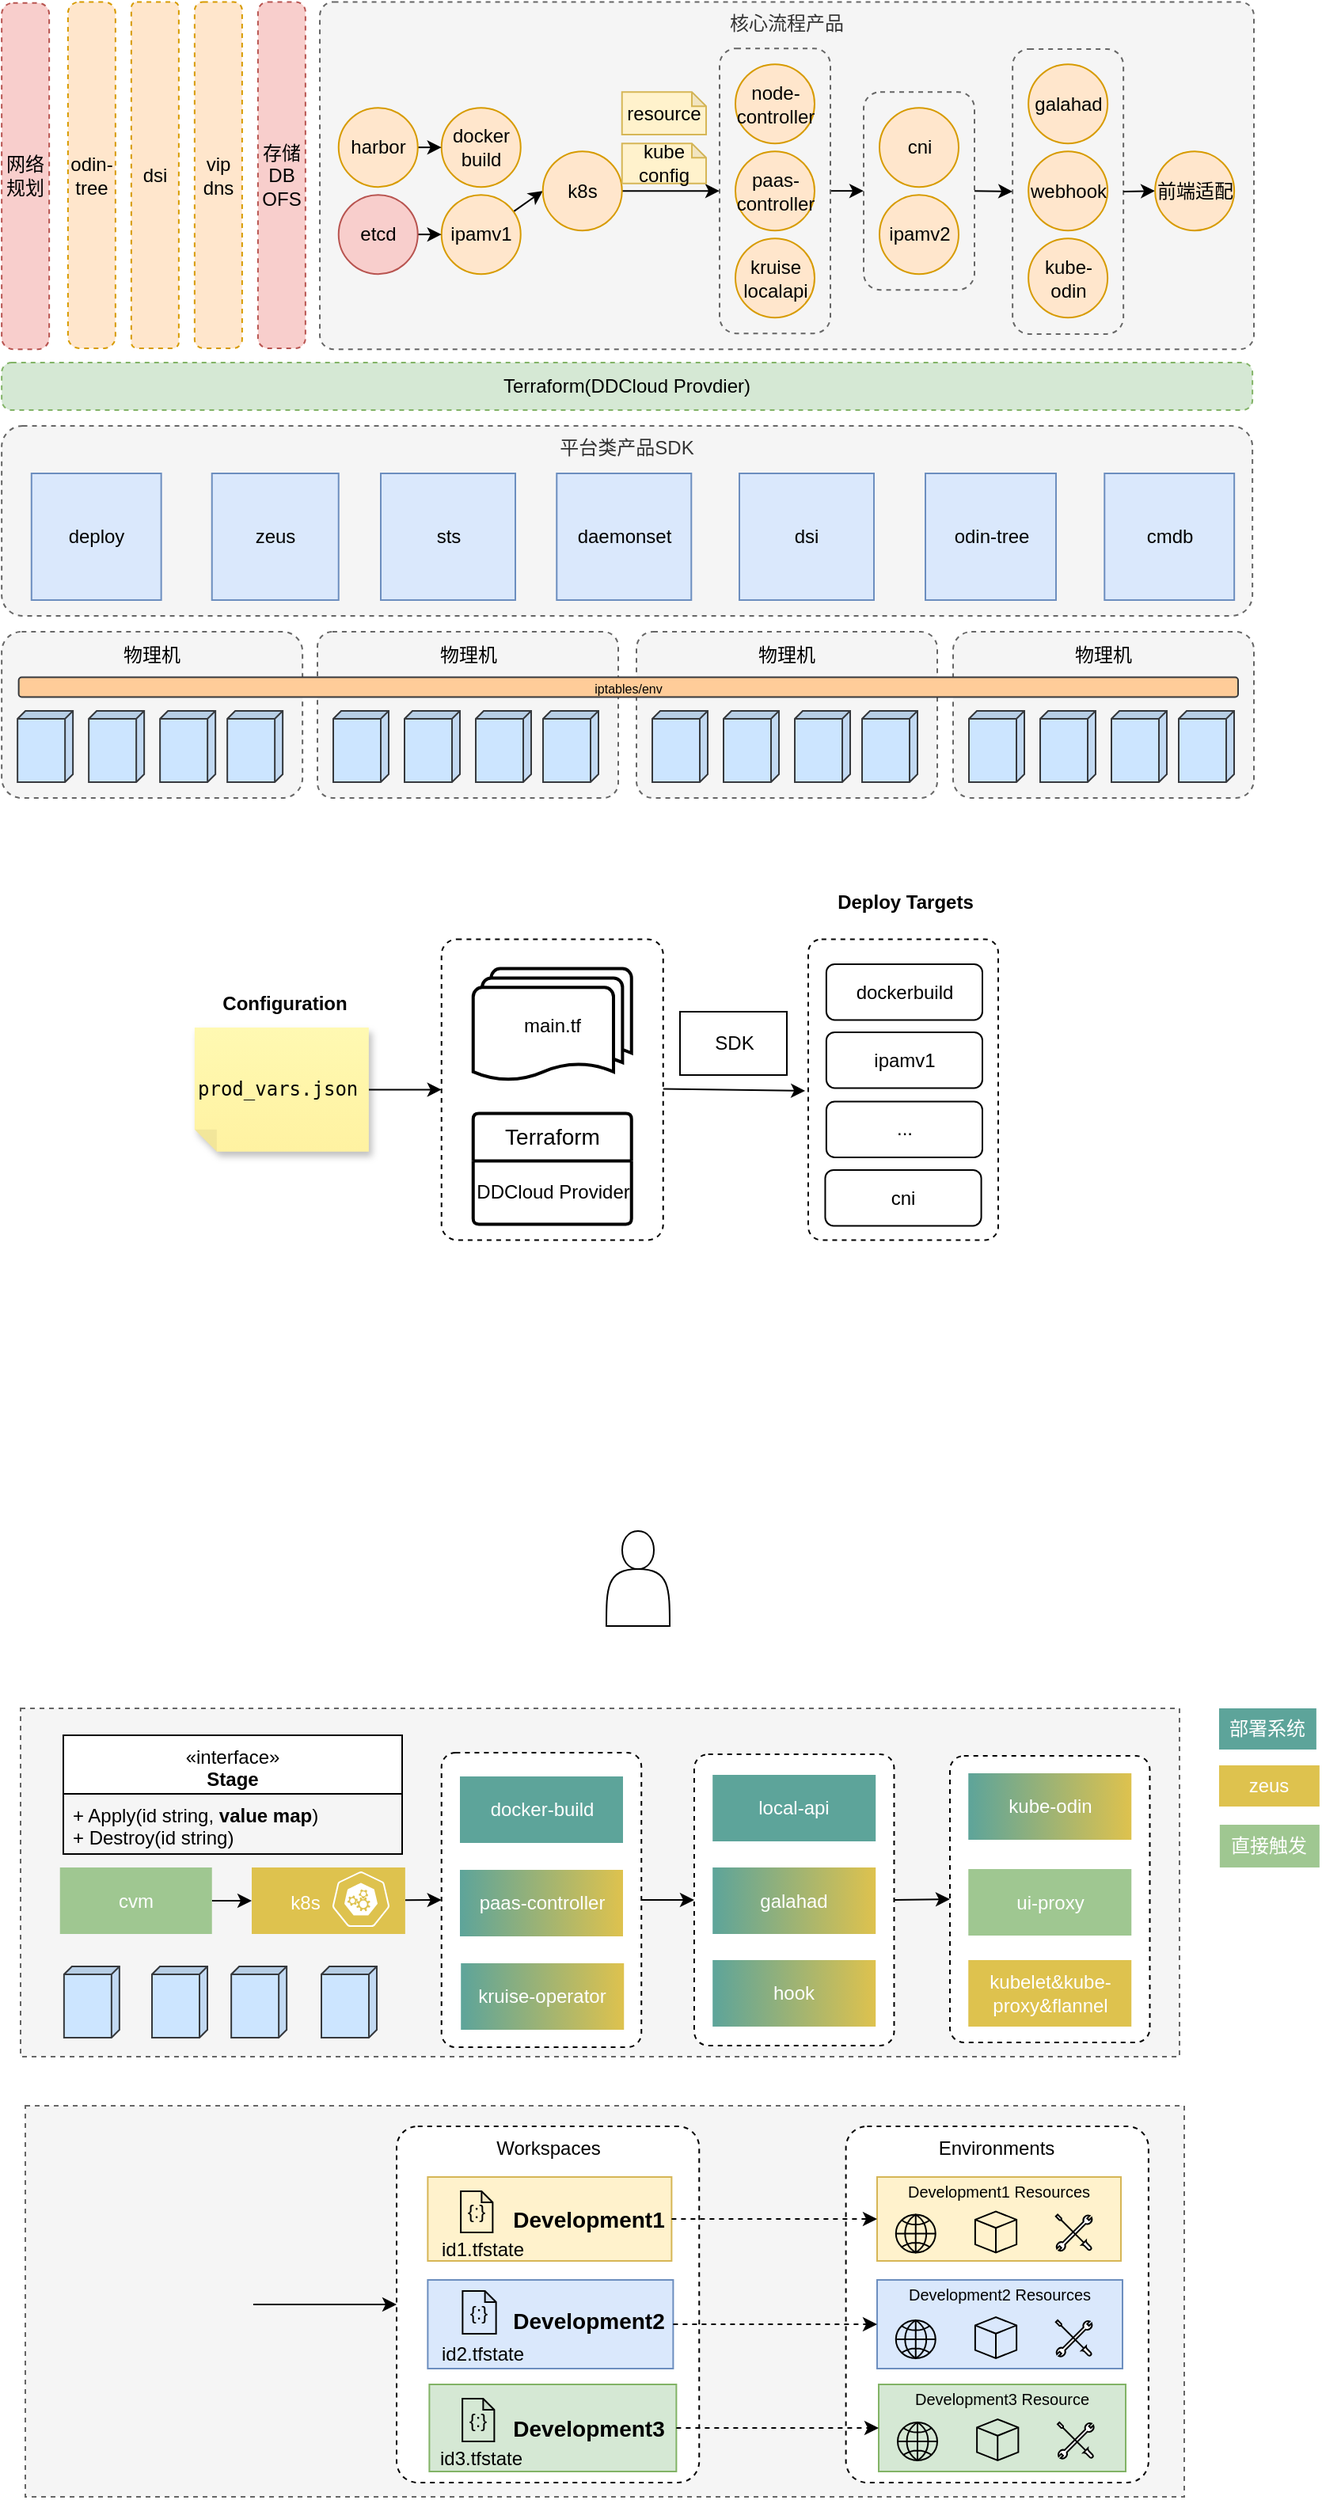 <mxfile version="24.7.10">
  <diagram name="第 1 页" id="ZuhVlxFlhkBg7zVoVy1D">
    <mxGraphModel dx="1434" dy="675" grid="0" gridSize="10" guides="1" tooltips="1" connect="1" arrows="1" fold="1" page="0" pageScale="1" pageWidth="827" pageHeight="1169" background="none" math="0" shadow="0">
      <root>
        <mxCell id="0" />
        <mxCell id="1" parent="0" />
        <mxCell id="pspTebWxk9koUcWxZ6gJ-8" value="" style="rounded=1;html=1;dashed=1;arcSize=0;horizontal=1;labelPosition=center;verticalLabelPosition=middle;align=center;verticalAlign=top;labelBorderColor=none;fontSize=12;whiteSpace=wrap;fillColor=#f5f5f5;fontColor=#333333;strokeColor=#666666;" vertex="1" parent="1">
          <mxGeometry x="104" y="1351" width="732" height="247" as="geometry" />
        </mxCell>
        <mxCell id="wlwrEhy4mnkCsIl2O21r-57" value="" style="rounded=1;html=1;dashed=1;arcSize=0;horizontal=1;labelPosition=center;verticalLabelPosition=middle;align=center;verticalAlign=top;labelBorderColor=none;fontSize=12;whiteSpace=wrap;fillColor=#f5f5f5;fontColor=#333333;strokeColor=#666666;" parent="1" vertex="1">
          <mxGeometry x="101" y="1100" width="732" height="220" as="geometry" />
        </mxCell>
        <mxCell id="wlwrEhy4mnkCsIl2O21r-49" value="" style="rounded=1;whiteSpace=wrap;html=1;arcSize=7;dashed=1;" parent="1" vertex="1">
          <mxGeometry x="688" y="1130" width="126.25" height="181" as="geometry" />
        </mxCell>
        <mxCell id="GPAt1WRh6mztTl92b3K6-4" value="核心流程产品" style="rounded=1;whiteSpace=wrap;html=1;dashed=1;arcSize=4;fillColor=#f5f5f5;strokeColor=#666666;verticalAlign=top;fontColor=#333333;" parent="1" vertex="1">
          <mxGeometry x="290" y="22.2" width="590" height="219.37" as="geometry" />
        </mxCell>
        <mxCell id="eo2u99sirjMwnlyiHI97-110" value="" style="rounded=1;whiteSpace=wrap;html=1;fillColor=#f5f5f5;fontColor=#333333;strokeColor=#666666;dashed=1;" parent="1" vertex="1">
          <mxGeometry x="727.57" y="51.95" width="70" height="180" as="geometry" />
        </mxCell>
        <mxCell id="eo2u99sirjMwnlyiHI97-96" value="平台类产品SDK" style="rounded=1;html=1;dashed=1;arcSize=11;horizontal=1;labelPosition=center;verticalLabelPosition=middle;align=center;verticalAlign=top;labelBorderColor=none;fontSize=12;whiteSpace=wrap;fillColor=#f5f5f5;fontColor=#333333;strokeColor=#666666;" parent="1" vertex="1">
          <mxGeometry x="89.07" y="290" width="790" height="120" as="geometry" />
        </mxCell>
        <mxCell id="eo2u99sirjMwnlyiHI97-72" value="" style="rounded=1;whiteSpace=wrap;html=1;fillColor=#f5f5f5;fontColor=#333333;strokeColor=#666666;dashed=1;" parent="1" vertex="1">
          <mxGeometry x="633.5" y="79.07" width="70" height="125" as="geometry" />
        </mxCell>
        <mxCell id="eo2u99sirjMwnlyiHI97-73" value="" style="rounded=0;orthogonalLoop=1;jettySize=auto;html=1;entryX=0;entryY=0.5;entryDx=0;entryDy=0;" parent="1" source="eo2u99sirjMwnlyiHI97-70" target="eo2u99sirjMwnlyiHI97-72" edge="1">
          <mxGeometry relative="1" as="geometry">
            <mxPoint x="648.5" y="141.57" as="targetPoint" />
          </mxGeometry>
        </mxCell>
        <mxCell id="eo2u99sirjMwnlyiHI97-70" value="" style="rounded=1;whiteSpace=wrap;html=1;fillColor=#f5f5f5;fontColor=#333333;strokeColor=#666666;dashed=1;" parent="1" vertex="1">
          <mxGeometry x="542.5" y="51.57" width="70" height="180" as="geometry" />
        </mxCell>
        <mxCell id="eo2u99sirjMwnlyiHI97-33" value="" style="rounded=1;whiteSpace=wrap;html=1;dashed=1;arcSize=12;fillColor=#f5f5f5;fontColor=#333333;strokeColor=#666666;" parent="1" vertex="1">
          <mxGeometry x="89.07" y="420" width="190" height="105" as="geometry" />
        </mxCell>
        <mxCell id="GPAt1WRh6mztTl92b3K6-3" value="Terraform(DDCloud Provdier)" style="rounded=1;whiteSpace=wrap;html=1;fillColor=#d5e8d4;strokeColor=#82b366;dashed=1;arcSize=21;" parent="1" vertex="1">
          <mxGeometry x="89.07" y="250" width="790" height="30" as="geometry" />
        </mxCell>
        <mxCell id="GPAt1WRh6mztTl92b3K6-6" value="zeus" style="rounded=1;whiteSpace=wrap;html=1;arcSize=0;fillColor=#dae8fc;strokeColor=#6c8ebf;" parent="1" vertex="1">
          <mxGeometry x="221.87" y="320" width="80" height="80" as="geometry" />
        </mxCell>
        <mxCell id="GPAt1WRh6mztTl92b3K6-7" value="sts" style="rounded=1;whiteSpace=wrap;html=1;arcSize=0;fillColor=#dae8fc;strokeColor=#6c8ebf;" parent="1" vertex="1">
          <mxGeometry x="328.5" y="320" width="85" height="80" as="geometry" />
        </mxCell>
        <mxCell id="GPAt1WRh6mztTl92b3K6-8" value="daemonset" style="rounded=1;whiteSpace=wrap;html=1;arcSize=0;fillColor=#dae8fc;strokeColor=#6c8ebf;" parent="1" vertex="1">
          <mxGeometry x="439.64" y="320" width="85" height="80" as="geometry" />
        </mxCell>
        <mxCell id="GPAt1WRh6mztTl92b3K6-9" value="cmdb" style="rounded=1;whiteSpace=wrap;html=1;arcSize=0;fillColor=#dae8fc;strokeColor=#6c8ebf;" parent="1" vertex="1">
          <mxGeometry x="785.64" y="320" width="81.93" height="80" as="geometry" />
        </mxCell>
        <mxCell id="GPAt1WRh6mztTl92b3K6-10" value="odin-tree" style="rounded=1;whiteSpace=wrap;html=1;arcSize=0;fillColor=#dae8fc;strokeColor=#6c8ebf;" parent="1" vertex="1">
          <mxGeometry x="672.5" y="320" width="82.5" height="80" as="geometry" />
        </mxCell>
        <mxCell id="GPAt1WRh6mztTl92b3K6-13" value="cni" style="ellipse;whiteSpace=wrap;html=1;aspect=fixed;fillColor=#ffe6cc;strokeColor=#d79b00;" parent="1" vertex="1">
          <mxGeometry x="643.5" y="89.07" width="50" height="50" as="geometry" />
        </mxCell>
        <mxCell id="GPAt1WRh6mztTl92b3K6-17" value="docker&lt;br&gt;build" style="ellipse;whiteSpace=wrap;html=1;aspect=fixed;fillColor=#ffe6cc;strokeColor=#d79b00;" parent="1" vertex="1">
          <mxGeometry x="366.87" y="89.07" width="50" height="50" as="geometry" />
        </mxCell>
        <mxCell id="GPAt1WRh6mztTl92b3K6-20" value="galahad" style="ellipse;whiteSpace=wrap;html=1;aspect=fixed;fillColor=#ffe6cc;strokeColor=#d79b00;" parent="1" vertex="1">
          <mxGeometry x="737.57" y="61.57" width="50" height="50" as="geometry" />
        </mxCell>
        <mxCell id="eo2u99sirjMwnlyiHI97-61" value="" style="rounded=0;orthogonalLoop=1;jettySize=auto;html=1;" parent="1" source="GPAt1WRh6mztTl92b3K6-21" target="GPAt1WRh6mztTl92b3K6-17" edge="1">
          <mxGeometry relative="1" as="geometry" />
        </mxCell>
        <mxCell id="GPAt1WRh6mztTl92b3K6-21" value="harbor" style="ellipse;whiteSpace=wrap;html=1;aspect=fixed;fillColor=#ffe6cc;strokeColor=#d79b00;" parent="1" vertex="1">
          <mxGeometry x="301.87" y="89.07" width="50" height="50" as="geometry" />
        </mxCell>
        <mxCell id="eo2u99sirjMwnlyiHI97-78" value="" style="rounded=0;orthogonalLoop=1;jettySize=auto;html=1;exitX=1;exitY=0.5;exitDx=0;exitDy=0;" parent="1" source="eo2u99sirjMwnlyiHI97-110" target="eo2u99sirjMwnlyiHI97-18" edge="1">
          <mxGeometry relative="1" as="geometry">
            <mxPoint x="801" y="141.2" as="sourcePoint" />
          </mxGeometry>
        </mxCell>
        <mxCell id="GPAt1WRh6mztTl92b3K6-22" value="webhook" style="ellipse;whiteSpace=wrap;html=1;aspect=fixed;fillColor=#ffe6cc;strokeColor=#d79b00;" parent="1" vertex="1">
          <mxGeometry x="737.57" y="116.57" width="50" height="50" as="geometry" />
        </mxCell>
        <mxCell id="GPAt1WRh6mztTl92b3K6-23" value="ipamv2" style="ellipse;whiteSpace=wrap;html=1;aspect=fixed;fillColor=#ffe6cc;strokeColor=#d79b00;" parent="1" vertex="1">
          <mxGeometry x="643.5" y="144.07" width="50" height="50" as="geometry" />
        </mxCell>
        <mxCell id="eo2u99sirjMwnlyiHI97-64" value="" style="rounded=0;orthogonalLoop=1;jettySize=auto;html=1;entryX=0;entryY=0.5;entryDx=0;entryDy=0;" parent="1" source="GPAt1WRh6mztTl92b3K6-24" target="GPAt1WRh6mztTl92b3K6-28" edge="1">
          <mxGeometry relative="1" as="geometry">
            <mxPoint x="451.871" y="149.546" as="targetPoint" />
          </mxGeometry>
        </mxCell>
        <mxCell id="GPAt1WRh6mztTl92b3K6-24" value="ipamv1" style="ellipse;whiteSpace=wrap;html=1;aspect=fixed;fillColor=#ffe6cc;strokeColor=#d79b00;" parent="1" vertex="1">
          <mxGeometry x="366.87" y="144.07" width="50" height="50" as="geometry" />
        </mxCell>
        <mxCell id="GPAt1WRh6mztTl92b3K6-26" value="kruise&lt;br&gt;localapi" style="ellipse;whiteSpace=wrap;html=1;aspect=fixed;fillColor=#ffe6cc;strokeColor=#d79b00;" parent="1" vertex="1">
          <mxGeometry x="552.5" y="171.57" width="50" height="50" as="geometry" />
        </mxCell>
        <mxCell id="eo2u99sirjMwnlyiHI97-68" value="" style="rounded=0;orthogonalLoop=1;jettySize=auto;html=1;entryX=0;entryY=0.5;entryDx=0;entryDy=0;" parent="1" source="GPAt1WRh6mztTl92b3K6-28" target="eo2u99sirjMwnlyiHI97-70" edge="1">
          <mxGeometry relative="1" as="geometry">
            <mxPoint x="596.5" y="141.57" as="targetPoint" />
          </mxGeometry>
        </mxCell>
        <mxCell id="GPAt1WRh6mztTl92b3K6-28" value="k8s" style="ellipse;whiteSpace=wrap;html=1;aspect=fixed;fillColor=#ffe6cc;strokeColor=#d79b00;" parent="1" vertex="1">
          <mxGeometry x="430.87" y="116.57" width="50" height="50" as="geometry" />
        </mxCell>
        <mxCell id="GPAt1WRh6mztTl92b3K6-29" value="kube&lt;br&gt;config" style="shape=note;whiteSpace=wrap;html=1;backgroundOutline=1;darkOpacity=0.05;size=9;fillColor=#fff2cc;strokeColor=#d6b656;horizontal=1;" parent="1" vertex="1">
          <mxGeometry x="480.87" y="111.57" width="53.13" height="25.3" as="geometry" />
        </mxCell>
        <mxCell id="GPAt1WRh6mztTl92b3K6-31" value="resource" style="shape=note;whiteSpace=wrap;html=1;backgroundOutline=1;darkOpacity=0.05;size=9;fillColor=#fff2cc;strokeColor=#d6b656;verticalAlign=middle;horizontal=1;" parent="1" vertex="1">
          <mxGeometry x="480.87" y="79.07" width="53.13" height="26.87" as="geometry" />
        </mxCell>
        <mxCell id="GPAt1WRh6mztTl92b3K6-34" value="node-controller" style="ellipse;whiteSpace=wrap;html=1;aspect=fixed;fillColor=#ffe6cc;strokeColor=#d79b00;" parent="1" vertex="1">
          <mxGeometry x="552.5" y="61.57" width="50" height="50" as="geometry" />
        </mxCell>
        <mxCell id="GPAt1WRh6mztTl92b3K6-35" value="paas-controller" style="ellipse;whiteSpace=wrap;html=1;aspect=fixed;fillColor=#ffe6cc;strokeColor=#d79b00;" parent="1" vertex="1">
          <mxGeometry x="552.5" y="116.57" width="50" height="50" as="geometry" />
        </mxCell>
        <mxCell id="eo2u99sirjMwnlyiHI97-18" value="前端适配" style="ellipse;whiteSpace=wrap;html=1;aspect=fixed;fillColor=#ffe6cc;strokeColor=#d79b00;" parent="1" vertex="1">
          <mxGeometry x="817.57" y="116.57" width="50" height="50" as="geometry" />
        </mxCell>
        <mxCell id="eo2u99sirjMwnlyiHI97-29" value="" style="shape=cube;whiteSpace=wrap;html=1;boundedLbl=1;backgroundOutline=1;darkOpacity=0.05;darkOpacity2=0.1;size=5;rotation=90;fillColor=#cce5ff;strokeColor=#36393d;" parent="1" vertex="1">
          <mxGeometry x="94.07" y="475" width="45" height="35" as="geometry" />
        </mxCell>
        <mxCell id="eo2u99sirjMwnlyiHI97-30" value="" style="shape=cube;whiteSpace=wrap;html=1;boundedLbl=1;backgroundOutline=1;darkOpacity=0.05;darkOpacity2=0.1;size=5;rotation=90;fillColor=#cce5ff;strokeColor=#36393d;" parent="1" vertex="1">
          <mxGeometry x="139.07" y="475" width="45" height="35" as="geometry" />
        </mxCell>
        <mxCell id="eo2u99sirjMwnlyiHI97-31" value="" style="shape=cube;whiteSpace=wrap;html=1;boundedLbl=1;backgroundOutline=1;darkOpacity=0.05;darkOpacity2=0.1;size=5;rotation=90;fillColor=#cce5ff;strokeColor=#36393d;" parent="1" vertex="1">
          <mxGeometry x="184.07" y="475" width="45" height="35" as="geometry" />
        </mxCell>
        <mxCell id="eo2u99sirjMwnlyiHI97-32" value="" style="shape=cube;whiteSpace=wrap;html=1;boundedLbl=1;backgroundOutline=1;darkOpacity=0.05;darkOpacity2=0.1;size=5;rotation=90;fillColor=#cce5ff;strokeColor=#36393d;" parent="1" vertex="1">
          <mxGeometry x="226.57" y="475" width="45" height="35" as="geometry" />
        </mxCell>
        <mxCell id="eo2u99sirjMwnlyiHI97-34" value="物理机" style="text;html=1;strokeColor=none;fillColor=none;align=center;verticalAlign=middle;whiteSpace=wrap;rounded=0;" parent="1" vertex="1">
          <mxGeometry x="154.07" y="420" width="60" height="30" as="geometry" />
        </mxCell>
        <mxCell id="eo2u99sirjMwnlyiHI97-45" value="" style="rounded=1;whiteSpace=wrap;html=1;dashed=1;arcSize=9;fillColor=#f5f5f5;fontColor=#333333;strokeColor=#666666;" parent="1" vertex="1">
          <mxGeometry x="288.5" y="420" width="190" height="105" as="geometry" />
        </mxCell>
        <mxCell id="eo2u99sirjMwnlyiHI97-46" value="" style="shape=cube;whiteSpace=wrap;html=1;boundedLbl=1;backgroundOutline=1;darkOpacity=0.05;darkOpacity2=0.1;size=5;rotation=90;fillColor=#cce5ff;strokeColor=#36393d;" parent="1" vertex="1">
          <mxGeometry x="293.5" y="475" width="45" height="35" as="geometry" />
        </mxCell>
        <mxCell id="eo2u99sirjMwnlyiHI97-47" value="" style="shape=cube;whiteSpace=wrap;html=1;boundedLbl=1;backgroundOutline=1;darkOpacity=0.05;darkOpacity2=0.1;size=5;rotation=90;fillColor=#cce5ff;strokeColor=#36393d;" parent="1" vertex="1">
          <mxGeometry x="338.5" y="475" width="45" height="35" as="geometry" />
        </mxCell>
        <mxCell id="eo2u99sirjMwnlyiHI97-48" value="" style="shape=cube;whiteSpace=wrap;html=1;boundedLbl=1;backgroundOutline=1;darkOpacity=0.05;darkOpacity2=0.1;size=5;rotation=90;fillColor=#cce5ff;strokeColor=#36393d;" parent="1" vertex="1">
          <mxGeometry x="383.5" y="475" width="45" height="35" as="geometry" />
        </mxCell>
        <mxCell id="eo2u99sirjMwnlyiHI97-49" value="" style="shape=cube;whiteSpace=wrap;html=1;boundedLbl=1;backgroundOutline=1;darkOpacity=0.05;darkOpacity2=0.1;size=5;rotation=90;fillColor=#cce5ff;strokeColor=#36393d;" parent="1" vertex="1">
          <mxGeometry x="426" y="475" width="45" height="35" as="geometry" />
        </mxCell>
        <mxCell id="eo2u99sirjMwnlyiHI97-50" value="物理机" style="text;html=1;strokeColor=none;fillColor=none;align=center;verticalAlign=middle;whiteSpace=wrap;rounded=0;" parent="1" vertex="1">
          <mxGeometry x="353.5" y="420" width="60" height="30" as="geometry" />
        </mxCell>
        <mxCell id="eo2u99sirjMwnlyiHI97-51" value="" style="rounded=1;whiteSpace=wrap;html=1;dashed=1;arcSize=10;fillColor=#f5f5f5;fontColor=#333333;strokeColor=#666666;" parent="1" vertex="1">
          <mxGeometry x="490.0" y="420" width="190" height="105" as="geometry" />
        </mxCell>
        <mxCell id="eo2u99sirjMwnlyiHI97-52" value="" style="shape=cube;whiteSpace=wrap;html=1;boundedLbl=1;backgroundOutline=1;darkOpacity=0.05;darkOpacity2=0.1;size=5;rotation=90;fillColor=#cce5ff;strokeColor=#36393d;" parent="1" vertex="1">
          <mxGeometry x="495.0" y="475" width="45" height="35" as="geometry" />
        </mxCell>
        <mxCell id="eo2u99sirjMwnlyiHI97-53" value="" style="shape=cube;whiteSpace=wrap;html=1;boundedLbl=1;backgroundOutline=1;darkOpacity=0.05;darkOpacity2=0.1;size=5;rotation=90;fillColor=#cce5ff;strokeColor=#36393d;" parent="1" vertex="1">
          <mxGeometry x="540" y="475" width="45" height="35" as="geometry" />
        </mxCell>
        <mxCell id="eo2u99sirjMwnlyiHI97-54" value="" style="shape=cube;whiteSpace=wrap;html=1;boundedLbl=1;backgroundOutline=1;darkOpacity=0.05;darkOpacity2=0.1;size=5;rotation=90;fillColor=#cce5ff;strokeColor=#36393d;" parent="1" vertex="1">
          <mxGeometry x="585" y="475" width="45" height="35" as="geometry" />
        </mxCell>
        <mxCell id="eo2u99sirjMwnlyiHI97-55" value="" style="shape=cube;whiteSpace=wrap;html=1;boundedLbl=1;backgroundOutline=1;darkOpacity=0.05;darkOpacity2=0.1;size=5;rotation=90;fillColor=#cce5ff;strokeColor=#36393d;" parent="1" vertex="1">
          <mxGeometry x="627.5" y="475" width="45" height="35" as="geometry" />
        </mxCell>
        <mxCell id="eo2u99sirjMwnlyiHI97-56" value="物理机" style="text;html=1;strokeColor=none;fillColor=none;align=center;verticalAlign=middle;whiteSpace=wrap;rounded=0;" parent="1" vertex="1">
          <mxGeometry x="555" y="420" width="60" height="30" as="geometry" />
        </mxCell>
        <mxCell id="eo2u99sirjMwnlyiHI97-62" value="odin-tree" style="rounded=1;whiteSpace=wrap;html=1;arcSize=24;dashed=1;textDirection=rtl;fillColor=#ffe6cc;strokeColor=#d79b00;" parent="1" vertex="1">
          <mxGeometry x="130.93" y="22.2" width="30" height="218.75" as="geometry" />
        </mxCell>
        <mxCell id="eo2u99sirjMwnlyiHI97-65" value="" style="rounded=0;orthogonalLoop=1;jettySize=auto;html=1;" parent="1" source="eo2u99sirjMwnlyiHI97-63" target="GPAt1WRh6mztTl92b3K6-24" edge="1">
          <mxGeometry relative="1" as="geometry" />
        </mxCell>
        <mxCell id="eo2u99sirjMwnlyiHI97-63" value="etcd" style="ellipse;whiteSpace=wrap;html=1;aspect=fixed;fillColor=#f8cecc;strokeColor=#b85450;" parent="1" vertex="1">
          <mxGeometry x="301.87" y="144.07" width="50" height="50" as="geometry" />
        </mxCell>
        <mxCell id="eo2u99sirjMwnlyiHI97-79" value="dsi" style="rounded=1;whiteSpace=wrap;html=1;arcSize=12;dashed=1;labelPosition=center;verticalLabelPosition=middle;align=center;verticalAlign=middle;fillColor=#ffe6cc;strokeColor=#d79b00;" parent="1" vertex="1">
          <mxGeometry x="170.93" y="22.2" width="30" height="218.75" as="geometry" />
        </mxCell>
        <mxCell id="eo2u99sirjMwnlyiHI97-80" value="vip&lt;br&gt;dns" style="rounded=1;whiteSpace=wrap;html=1;arcSize=18;dashed=1;fillColor=#ffe6cc;strokeColor=#d79b00;" parent="1" vertex="1">
          <mxGeometry x="210.93" y="22.2" width="30" height="218.75" as="geometry" />
        </mxCell>
        <mxCell id="eo2u99sirjMwnlyiHI97-81" value="存储DB&lt;br&gt;OFS" style="rounded=1;whiteSpace=wrap;html=1;arcSize=21;dashed=1;fillColor=#f8cecc;strokeColor=#b85450;" parent="1" vertex="1">
          <mxGeometry x="250.93" y="22.2" width="30" height="218.75" as="geometry" />
        </mxCell>
        <mxCell id="eo2u99sirjMwnlyiHI97-82" value="" style="rounded=1;whiteSpace=wrap;html=1;dashed=1;arcSize=11;fillColor=#f5f5f5;fontColor=#333333;strokeColor=#666666;" parent="1" vertex="1">
          <mxGeometry x="690" y="420" width="190" height="105" as="geometry" />
        </mxCell>
        <mxCell id="eo2u99sirjMwnlyiHI97-83" value="" style="shape=cube;whiteSpace=wrap;html=1;boundedLbl=1;backgroundOutline=1;darkOpacity=0.05;darkOpacity2=0.1;size=5;rotation=90;fillColor=#cce5ff;strokeColor=#36393d;" parent="1" vertex="1">
          <mxGeometry x="695" y="475" width="45" height="35" as="geometry" />
        </mxCell>
        <mxCell id="eo2u99sirjMwnlyiHI97-84" value="" style="shape=cube;whiteSpace=wrap;html=1;boundedLbl=1;backgroundOutline=1;darkOpacity=0.05;darkOpacity2=0.1;size=5;rotation=90;fillColor=#cce5ff;strokeColor=#36393d;" parent="1" vertex="1">
          <mxGeometry x="740" y="475" width="45" height="35" as="geometry" />
        </mxCell>
        <mxCell id="eo2u99sirjMwnlyiHI97-85" value="" style="shape=cube;whiteSpace=wrap;html=1;boundedLbl=1;backgroundOutline=1;darkOpacity=0.05;darkOpacity2=0.1;size=5;rotation=90;fillColor=#cce5ff;strokeColor=#36393d;" parent="1" vertex="1">
          <mxGeometry x="785" y="475" width="45" height="35" as="geometry" />
        </mxCell>
        <mxCell id="eo2u99sirjMwnlyiHI97-86" value="" style="shape=cube;whiteSpace=wrap;html=1;boundedLbl=1;backgroundOutline=1;darkOpacity=0.05;darkOpacity2=0.1;size=5;rotation=90;fillColor=#cce5ff;strokeColor=#36393d;" parent="1" vertex="1">
          <mxGeometry x="827.5" y="475" width="45" height="35" as="geometry" />
        </mxCell>
        <mxCell id="eo2u99sirjMwnlyiHI97-87" value="物理机" style="text;html=1;strokeColor=none;fillColor=none;align=center;verticalAlign=middle;whiteSpace=wrap;rounded=0;" parent="1" vertex="1">
          <mxGeometry x="755" y="420" width="60" height="30" as="geometry" />
        </mxCell>
        <mxCell id="eo2u99sirjMwnlyiHI97-57" value="&lt;p style=&quot;line-height: 100%;&quot;&gt;&lt;span style=&quot;color: rgb(0, 0, 0); font-family: Helvetica; font-style: normal; font-variant-ligatures: normal; font-variant-caps: normal; font-weight: 400; letter-spacing: normal; orphans: 2; text-indent: 0px; text-transform: none; widows: 2; word-spacing: 0px; -webkit-text-stroke-width: 0px; text-decoration-thickness: initial; text-decoration-style: initial; text-decoration-color: initial; float: none; display: inline !important;&quot;&gt;&lt;font style=&quot;font-size: 8px;&quot;&gt;iptables/env&lt;/font&gt;&lt;/span&gt;&lt;/p&gt;" style="rounded=1;whiteSpace=wrap;html=1;align=center;fillColor=#ffcc99;strokeColor=#36393d;" parent="1" vertex="1">
          <mxGeometry x="99.82" y="448.75" width="770.18" height="12.5" as="geometry" />
        </mxCell>
        <mxCell id="eo2u99sirjMwnlyiHI97-94" value="deploy" style="rounded=1;whiteSpace=wrap;html=1;arcSize=0;fillColor=#dae8fc;strokeColor=#6c8ebf;" parent="1" vertex="1">
          <mxGeometry x="107.89" y="320" width="81.93" height="80" as="geometry" />
        </mxCell>
        <mxCell id="eo2u99sirjMwnlyiHI97-95" value="dsi" style="rounded=1;whiteSpace=wrap;html=1;arcSize=0;fillColor=#dae8fc;strokeColor=#6c8ebf;" parent="1" vertex="1">
          <mxGeometry x="555.0" y="320" width="85" height="80" as="geometry" />
        </mxCell>
        <mxCell id="eo2u99sirjMwnlyiHI97-131" value="" style="rounded=0;orthogonalLoop=1;jettySize=auto;html=1;entryX=0;entryY=0.5;entryDx=0;entryDy=0;" parent="1" source="eo2u99sirjMwnlyiHI97-102" target="eo2u99sirjMwnlyiHI97-119" edge="1">
          <mxGeometry relative="1" as="geometry" />
        </mxCell>
        <mxCell id="eo2u99sirjMwnlyiHI97-102" value="&lt;div style=&quot;&quot;&gt;&lt;pre style=&quot;font-family: &amp;quot;JetBrains Mono&amp;quot;, monospace;&quot;&gt;&lt;pre style=&quot;border-color: var(--border-color); text-align: center; font-family: &amp;quot;JetBrains Mono&amp;quot;, monospace;&quot;&gt;&lt;font style=&quot;font-size: 12px;&quot;&gt;prod_vars.json&lt;/font&gt;&lt;/pre&gt;&lt;/pre&gt;&lt;/div&gt;" style="shape=note;whiteSpace=wrap;html=1;backgroundOutline=1;fontColor=#000000;darkOpacity=0.05;fillColor=#FFF9B2;strokeColor=none;fillStyle=solid;direction=west;gradientDirection=north;gradientColor=#FFF2A1;shadow=1;size=14;pointerEvents=1;align=left;" parent="1" vertex="1">
          <mxGeometry x="210.93" y="670" width="110" height="78.43" as="geometry" />
        </mxCell>
        <mxCell id="eo2u99sirjMwnlyiHI97-109" value="kube-odin" style="ellipse;whiteSpace=wrap;html=1;aspect=fixed;fillColor=#ffe6cc;strokeColor=#d79b00;" parent="1" vertex="1">
          <mxGeometry x="737.57" y="171.57" width="50" height="50" as="geometry" />
        </mxCell>
        <mxCell id="eo2u99sirjMwnlyiHI97-111" value="" style="rounded=0;orthogonalLoop=1;jettySize=auto;html=1;exitX=1;exitY=0.5;exitDx=0;exitDy=0;entryX=0;entryY=0.5;entryDx=0;entryDy=0;" parent="1" source="eo2u99sirjMwnlyiHI97-72" target="eo2u99sirjMwnlyiHI97-110" edge="1">
          <mxGeometry relative="1" as="geometry">
            <mxPoint x="622" y="151.2" as="sourcePoint" />
            <mxPoint x="731" y="141.2" as="targetPoint" />
          </mxGeometry>
        </mxCell>
        <mxCell id="eo2u99sirjMwnlyiHI97-112" value="网络规划" style="rounded=1;whiteSpace=wrap;html=1;arcSize=24;dashed=1;textDirection=rtl;fillColor=#f8cecc;strokeColor=#b85450;" parent="1" vertex="1">
          <mxGeometry x="89.07" y="22.82" width="30" height="218.75" as="geometry" />
        </mxCell>
        <mxCell id="eo2u99sirjMwnlyiHI97-120" value="" style="group" parent="1" vertex="1" connectable="0">
          <mxGeometry x="366.87" y="614.22" width="140" height="190" as="geometry" />
        </mxCell>
        <mxCell id="eo2u99sirjMwnlyiHI97-119" value="" style="rounded=1;whiteSpace=wrap;html=1;arcSize=7;dashed=1;" parent="eo2u99sirjMwnlyiHI97-120" vertex="1">
          <mxGeometry width="140" height="190" as="geometry" />
        </mxCell>
        <mxCell id="eo2u99sirjMwnlyiHI97-113" value="&lt;div style=&quot;&quot;&gt;&lt;span style=&quot;background-color: initial;&quot;&gt;main.tf&lt;/span&gt;&lt;/div&gt;" style="strokeWidth=2;html=1;shape=mxgraph.flowchart.multi-document;whiteSpace=wrap;align=center;" parent="eo2u99sirjMwnlyiHI97-120" vertex="1">
          <mxGeometry x="20" y="18.59" width="100" height="71.41" as="geometry" />
        </mxCell>
        <mxCell id="eo2u99sirjMwnlyiHI97-115" value="Terraform" style="swimlane;childLayout=stackLayout;horizontal=1;startSize=30;horizontalStack=0;rounded=1;fontSize=14;fontStyle=0;strokeWidth=2;resizeParent=0;resizeLast=1;shadow=0;dashed=0;align=center;arcSize=4;whiteSpace=wrap;html=1;" parent="eo2u99sirjMwnlyiHI97-120" vertex="1">
          <mxGeometry x="20" y="110" width="100" height="70" as="geometry">
            <mxRectangle x="940" y="360" width="100" height="50" as="alternateBounds" />
          </mxGeometry>
        </mxCell>
        <mxCell id="eo2u99sirjMwnlyiHI97-117" value="DDCloud Provider" style="text;html=1;align=center;verticalAlign=middle;resizable=0;points=[];autosize=1;strokeColor=none;fillColor=none;" parent="eo2u99sirjMwnlyiHI97-115" vertex="1">
          <mxGeometry y="30" width="100" height="40" as="geometry" />
        </mxCell>
        <mxCell id="eo2u99sirjMwnlyiHI97-118" value="" style="rounded=1;whiteSpace=wrap;html=1;arcSize=18;dashed=1;fillColor=#ffe6cc;strokeColor=#d79b00;" parent="eo2u99sirjMwnlyiHI97-115" vertex="1">
          <mxGeometry y="70" width="100" as="geometry" />
        </mxCell>
        <mxCell id="eo2u99sirjMwnlyiHI97-132" value="" style="rounded=0;orthogonalLoop=1;jettySize=auto;html=1;entryX=-0.016;entryY=0.504;entryDx=0;entryDy=0;entryPerimeter=0;" parent="1" target="eo2u99sirjMwnlyiHI97-126" edge="1">
          <mxGeometry relative="1" as="geometry">
            <mxPoint x="506.87" y="708.74" as="sourcePoint" />
            <mxPoint x="590" y="710" as="targetPoint" />
          </mxGeometry>
        </mxCell>
        <mxCell id="eo2u99sirjMwnlyiHI97-135" value="SDK" style="whiteSpace=wrap;html=1;" parent="1" vertex="1">
          <mxGeometry x="517.5" y="660" width="67.5" height="40" as="geometry" />
        </mxCell>
        <mxCell id="eo2u99sirjMwnlyiHI97-126" value="" style="rounded=1;whiteSpace=wrap;html=1;arcSize=7;dashed=1;container=0;" parent="1" vertex="1">
          <mxGeometry x="598.5" y="614.21" width="120" height="190" as="geometry" />
        </mxCell>
        <mxCell id="eo2u99sirjMwnlyiHI97-134" value="dockerbuild" style="rounded=1;whiteSpace=wrap;html=1;container=0;" parent="1" vertex="1">
          <mxGeometry x="609.93" y="629.99" width="98.57" height="35.22" as="geometry" />
        </mxCell>
        <mxCell id="eo2u99sirjMwnlyiHI97-139" value="ipamv1" style="rounded=1;whiteSpace=wrap;html=1;container=0;" parent="1" vertex="1">
          <mxGeometry x="609.93" y="672.99" width="98.57" height="35.22" as="geometry" />
        </mxCell>
        <mxCell id="eo2u99sirjMwnlyiHI97-144" value="cni" style="rounded=1;whiteSpace=wrap;html=1;container=0;" parent="1" vertex="1">
          <mxGeometry x="609.22" y="759.99" width="98.57" height="35.22" as="geometry" />
        </mxCell>
        <mxCell id="eo2u99sirjMwnlyiHI97-145" value="..." style="rounded=1;whiteSpace=wrap;html=1;container=0;" parent="1" vertex="1">
          <mxGeometry x="609.93" y="716.77" width="98.57" height="35.22" as="geometry" />
        </mxCell>
        <mxCell id="eo2u99sirjMwnlyiHI97-146" value="&lt;b&gt;Deploy Targets&lt;/b&gt;" style="text;html=1;strokeColor=none;fillColor=none;align=center;verticalAlign=middle;whiteSpace=wrap;rounded=0;" parent="1" vertex="1">
          <mxGeometry x="615.5" y="576" width="88" height="30" as="geometry" />
        </mxCell>
        <mxCell id="eo2u99sirjMwnlyiHI97-147" value="&lt;b&gt;Configuration&lt;/b&gt;" style="text;html=1;strokeColor=none;fillColor=none;align=center;verticalAlign=middle;whiteSpace=wrap;rounded=0;" parent="1" vertex="1">
          <mxGeometry x="224" y="640" width="88" height="30" as="geometry" />
        </mxCell>
        <mxCell id="wlwrEhy4mnkCsIl2O21r-6" value="&lt;div&gt;&lt;span style=&quot;font-weight: 400;&quot;&gt;«interface»&lt;/span&gt;&lt;br&gt;&lt;/div&gt;Stage" style="swimlane;fontStyle=1;align=center;verticalAlign=top;childLayout=stackLayout;horizontal=1;startSize=37;horizontalStack=0;resizeParent=1;resizeParentMax=0;resizeLast=0;collapsible=1;marginBottom=0;whiteSpace=wrap;html=1;" parent="1" vertex="1">
          <mxGeometry x="128" y="1117" width="214" height="75" as="geometry">
            <mxRectangle x="815" y="978" width="95" height="26" as="alternateBounds" />
          </mxGeometry>
        </mxCell>
        <mxCell id="wlwrEhy4mnkCsIl2O21r-9" value="+ Apply(id string, &lt;b&gt;value map&lt;/b&gt;)&lt;div&gt;+ Destroy(id string)&lt;/div&gt;" style="text;strokeColor=none;fillColor=none;align=left;verticalAlign=top;spacingLeft=4;spacingRight=4;overflow=hidden;rotatable=0;points=[[0,0.5],[1,0.5]];portConstraint=eastwest;whiteSpace=wrap;html=1;" parent="wlwrEhy4mnkCsIl2O21r-6" vertex="1">
          <mxGeometry y="37" width="214" height="38" as="geometry" />
        </mxCell>
        <mxCell id="wlwrEhy4mnkCsIl2O21r-27" value="zeus" style="html=1;whiteSpace=wrap;fillColor=#DEC24E;strokeColor=none;fontColor=#FFFFFF;" parent="1" vertex="1">
          <mxGeometry x="858" y="1136" width="63.43" height="26" as="geometry" />
        </mxCell>
        <mxCell id="wlwrEhy4mnkCsIl2O21r-28" value="部署系统" style="html=1;whiteSpace=wrap;fillColor=#5DA49A;strokeColor=none;gradientColor=none;fontColor=#FFFFFF;" parent="1" vertex="1">
          <mxGeometry x="858.0" y="1100" width="61.43" height="26" as="geometry" />
        </mxCell>
        <mxCell id="wlwrEhy4mnkCsIl2O21r-37" value="直接触发" style="html=1;whiteSpace=wrap;fillColor=#9FC791;strokeColor=none;fontColor=#FFFFFF;" parent="1" vertex="1">
          <mxGeometry x="858.43" y="1173.5" width="63" height="27" as="geometry" />
        </mxCell>
        <mxCell id="wlwrEhy4mnkCsIl2O21r-54" value="" style="rounded=0;orthogonalLoop=1;jettySize=auto;html=1;entryX=0;entryY=0.5;entryDx=0;entryDy=0;" parent="1" source="wlwrEhy4mnkCsIl2O21r-38" target="wlwrEhy4mnkCsIl2O21r-47" edge="1">
          <mxGeometry relative="1" as="geometry" />
        </mxCell>
        <mxCell id="wlwrEhy4mnkCsIl2O21r-38" value="" style="html=1;whiteSpace=wrap;fillColor=#DEC24E;strokeColor=none;fontColor=#FFFFFF;" parent="1" vertex="1">
          <mxGeometry x="247" y="1200.5" width="96.93" height="42" as="geometry" />
        </mxCell>
        <mxCell id="wlwrEhy4mnkCsIl2O21r-53" value="" style="rounded=0;orthogonalLoop=1;jettySize=auto;html=1;" parent="1" source="wlwrEhy4mnkCsIl2O21r-39" target="wlwrEhy4mnkCsIl2O21r-38" edge="1">
          <mxGeometry relative="1" as="geometry" />
        </mxCell>
        <mxCell id="wlwrEhy4mnkCsIl2O21r-39" value="cvm" style="html=1;whiteSpace=wrap;fillColor=#9FC791;strokeColor=none;fontColor=#FFFFFF;" parent="1" vertex="1">
          <mxGeometry x="125.87" y="1200.5" width="96" height="42" as="geometry" />
        </mxCell>
        <mxCell id="wlwrEhy4mnkCsIl2O21r-50" value="" style="group" parent="1" vertex="1" connectable="0">
          <mxGeometry x="366.87" y="1143" width="126.25" height="171" as="geometry" />
        </mxCell>
        <mxCell id="wlwrEhy4mnkCsIl2O21r-47" value="" style="rounded=1;whiteSpace=wrap;html=1;arcSize=7;dashed=1;" parent="wlwrEhy4mnkCsIl2O21r-50" vertex="1">
          <mxGeometry y="-15" width="126.25" height="186" as="geometry" />
        </mxCell>
        <mxCell id="wlwrEhy4mnkCsIl2O21r-11" value="docker-build" style="html=1;whiteSpace=wrap;fillColor=#5DA49A;strokeColor=none;gradientColor=none;fontColor=#FFFFFF;fillStyle=auto;" parent="wlwrEhy4mnkCsIl2O21r-50" vertex="1">
          <mxGeometry x="11.63" width="103" height="42" as="geometry" />
        </mxCell>
        <mxCell id="wlwrEhy4mnkCsIl2O21r-12" value="paas-controller" style="html=1;whiteSpace=wrap;fillColor=#5DA49A;strokeColor=none;fontColor=#FFFFFF;gradientColor=#DEC24E;gradientDirection=east;" parent="wlwrEhy4mnkCsIl2O21r-50" vertex="1">
          <mxGeometry x="11.63" y="59" width="103" height="42" as="geometry" />
        </mxCell>
        <mxCell id="wlwrEhy4mnkCsIl2O21r-31" value="kruise-operator" style="html=1;whiteSpace=wrap;fillColor=#5DA49A;strokeColor=none;fontColor=#FFFFFF;gradientColor=#DEC24E;gradientDirection=east;" parent="wlwrEhy4mnkCsIl2O21r-50" vertex="1">
          <mxGeometry x="12.25" y="118" width="103" height="42" as="geometry" />
        </mxCell>
        <mxCell id="wlwrEhy4mnkCsIl2O21r-51" value="" style="group" parent="1" vertex="1" connectable="0">
          <mxGeometry x="528" y="1136" width="126.25" height="171" as="geometry" />
        </mxCell>
        <mxCell id="wlwrEhy4mnkCsIl2O21r-48" value="" style="rounded=1;whiteSpace=wrap;html=1;arcSize=7;dashed=1;" parent="wlwrEhy4mnkCsIl2O21r-51" vertex="1">
          <mxGeometry x="-1.51" y="-7" width="126.25" height="184" as="geometry" />
        </mxCell>
        <mxCell id="wlwrEhy4mnkCsIl2O21r-32" value="local-api" style="html=1;whiteSpace=wrap;fillColor=#5DA49A;strokeColor=none;gradientColor=none;fontColor=#FFFFFF;fillStyle=auto;" parent="wlwrEhy4mnkCsIl2O21r-51" vertex="1">
          <mxGeometry x="10.11" y="6" width="103" height="42" as="geometry" />
        </mxCell>
        <mxCell id="wlwrEhy4mnkCsIl2O21r-33" value="galahad" style="html=1;whiteSpace=wrap;fillColor=#5DA49A;strokeColor=none;fontColor=#FFFFFF;gradientColor=#DEC24E;gradientDirection=east;" parent="wlwrEhy4mnkCsIl2O21r-51" vertex="1">
          <mxGeometry x="10.11" y="64.5" width="103" height="42" as="geometry" />
        </mxCell>
        <mxCell id="wlwrEhy4mnkCsIl2O21r-34" value="hook" style="html=1;whiteSpace=wrap;fillColor=#5DA49A;strokeColor=none;fontColor=#FFFFFF;gradientColor=#DEC24E;gradientDirection=east;" parent="wlwrEhy4mnkCsIl2O21r-51" vertex="1">
          <mxGeometry x="10.11" y="123" width="103" height="42" as="geometry" />
        </mxCell>
        <mxCell id="wlwrEhy4mnkCsIl2O21r-52" value="" style="group" parent="1" vertex="1" connectable="0">
          <mxGeometry x="688" y="1138.5" width="126.25" height="171" as="geometry" />
        </mxCell>
        <mxCell id="wlwrEhy4mnkCsIl2O21r-18" value="ui-proxy" style="html=1;whiteSpace=wrap;fillColor=#9FC791;strokeColor=none;fontColor=#FFFFFF;" parent="wlwrEhy4mnkCsIl2O21r-52" vertex="1">
          <mxGeometry x="11.63" y="63" width="103" height="42" as="geometry" />
        </mxCell>
        <mxCell id="wlwrEhy4mnkCsIl2O21r-19" value="kubelet&amp;amp;kube-proxy&amp;amp;flannel" style="html=1;whiteSpace=wrap;fillColor=#DEC24E;strokeColor=none;fontColor=#FFFFFF;" parent="wlwrEhy4mnkCsIl2O21r-52" vertex="1">
          <mxGeometry x="11.62" y="120.5" width="103" height="42" as="geometry" />
        </mxCell>
        <mxCell id="wlwrEhy4mnkCsIl2O21r-35" value="kube-odin" style="html=1;whiteSpace=wrap;fillColor=#5DA49A;strokeColor=none;fontColor=#FFFFFF;gradientColor=#DEC24E;gradientDirection=east;" parent="wlwrEhy4mnkCsIl2O21r-52" vertex="1">
          <mxGeometry x="11.63" y="2.5" width="103" height="42" as="geometry" />
        </mxCell>
        <mxCell id="wlwrEhy4mnkCsIl2O21r-55" value="" style="rounded=0;orthogonalLoop=1;jettySize=auto;html=1;entryX=0;entryY=0.5;entryDx=0;entryDy=0;exitX=1;exitY=0.5;exitDx=0;exitDy=0;" parent="1" source="wlwrEhy4mnkCsIl2O21r-47" target="wlwrEhy4mnkCsIl2O21r-48" edge="1">
          <mxGeometry relative="1" as="geometry">
            <mxPoint x="509" y="1259" as="sourcePoint" />
            <mxPoint x="234" y="1232" as="targetPoint" />
          </mxGeometry>
        </mxCell>
        <mxCell id="wlwrEhy4mnkCsIl2O21r-56" value="" style="rounded=0;orthogonalLoop=1;jettySize=auto;html=1;entryX=0;entryY=0.5;entryDx=0;entryDy=0;exitX=1;exitY=0.5;exitDx=0;exitDy=0;" parent="1" source="wlwrEhy4mnkCsIl2O21r-48" target="wlwrEhy4mnkCsIl2O21r-49" edge="1">
          <mxGeometry relative="1" as="geometry">
            <mxPoint x="654" y="1225" as="sourcePoint" />
            <mxPoint x="538" y="1232" as="targetPoint" />
          </mxGeometry>
        </mxCell>
        <mxCell id="pspTebWxk9koUcWxZ6gJ-6" value="" style="shape=actor;whiteSpace=wrap;html=1;" vertex="1" parent="1">
          <mxGeometry x="471" y="988" width="40" height="60" as="geometry" />
        </mxCell>
        <mxCell id="pspTebWxk9koUcWxZ6gJ-7" value="" style="shape=image;verticalLabelPosition=bottom;labelBackgroundColor=default;verticalAlign=top;aspect=fixed;imageAspect=0;image=https://lostdomain.org/wp-content/uploads/2021/03/terraform.png;" vertex="1" parent="1">
          <mxGeometry x="128" y="1446.5" width="120" height="60" as="geometry" />
        </mxCell>
        <mxCell id="pspTebWxk9koUcWxZ6gJ-11" value="Workspaces" style="rounded=1;whiteSpace=wrap;html=1;arcSize=7;dashed=1;verticalAlign=top;" vertex="1" parent="1">
          <mxGeometry x="338.5" y="1364" width="191.13" height="225" as="geometry" />
        </mxCell>
        <mxCell id="pspTebWxk9koUcWxZ6gJ-12" value="" style="rounded=0;orthogonalLoop=1;jettySize=auto;html=1;exitX=1;exitY=0.5;exitDx=0;exitDy=0;entryX=0;entryY=0.5;entryDx=0;entryDy=0;" edge="1" parent="1" source="pspTebWxk9koUcWxZ6gJ-7" target="pspTebWxk9koUcWxZ6gJ-11">
          <mxGeometry relative="1" as="geometry">
            <mxPoint x="232" y="1232" as="sourcePoint" />
            <mxPoint x="257" y="1232" as="targetPoint" />
          </mxGeometry>
        </mxCell>
        <mxCell id="pspTebWxk9koUcWxZ6gJ-28" value="" style="group" vertex="1" connectable="0" parent="1">
          <mxGeometry x="358.19" y="1396" width="172" height="69.5" as="geometry" />
        </mxCell>
        <mxCell id="pspTebWxk9koUcWxZ6gJ-10" value="" style="rounded=0;whiteSpace=wrap;html=1;fillColor=#fff2cc;strokeColor=#d6b656;container=0;" vertex="1" parent="pspTebWxk9koUcWxZ6gJ-28">
          <mxGeometry width="154" height="53" as="geometry" />
        </mxCell>
        <mxCell id="pspTebWxk9koUcWxZ6gJ-13" value="{:}" style="shape=note;whiteSpace=wrap;html=1;backgroundOutline=1;darkOpacity=0.05;size=7;fillColor=#fff2cc;strokeColor=#000000;container=0;" vertex="1" parent="pspTebWxk9koUcWxZ6gJ-28">
          <mxGeometry x="20.87" y="9" width="20.13" height="26" as="geometry" />
        </mxCell>
        <mxCell id="pspTebWxk9koUcWxZ6gJ-15" value="Development1" style="text;html=1;align=center;verticalAlign=middle;whiteSpace=wrap;rounded=0;fontSize=14;fontStyle=1;container=0;" vertex="1" parent="pspTebWxk9koUcWxZ6gJ-28">
          <mxGeometry x="56.75" y="12" width="90" height="30" as="geometry" />
        </mxCell>
        <mxCell id="pspTebWxk9koUcWxZ6gJ-17" value="id1.tfstate" style="text;html=1;align=center;verticalAlign=middle;whiteSpace=wrap;rounded=0;container=0;" vertex="1" parent="pspTebWxk9koUcWxZ6gJ-28">
          <mxGeometry x="4.75" y="31" width="60" height="30" as="geometry" />
        </mxCell>
        <mxCell id="pspTebWxk9koUcWxZ6gJ-29" value="" style="group" vertex="1" connectable="0" parent="1">
          <mxGeometry x="358.19" y="1461" width="172" height="69.5" as="geometry" />
        </mxCell>
        <mxCell id="pspTebWxk9koUcWxZ6gJ-20" value="" style="rounded=0;whiteSpace=wrap;html=1;fillColor=#dae8fc;strokeColor=#6c8ebf;container=0;" vertex="1" parent="pspTebWxk9koUcWxZ6gJ-29">
          <mxGeometry width="155" height="56" as="geometry" />
        </mxCell>
        <mxCell id="pspTebWxk9koUcWxZ6gJ-22" value="Development2" style="text;html=1;align=center;verticalAlign=middle;whiteSpace=wrap;rounded=0;fontSize=14;fontStyle=1;fillColor=#dae8fc;strokeColor=none;container=0;" vertex="1" parent="pspTebWxk9koUcWxZ6gJ-29">
          <mxGeometry x="57" y="11" width="90" height="30" as="geometry" />
        </mxCell>
        <mxCell id="pspTebWxk9koUcWxZ6gJ-23" value="id2.tfstate" style="text;html=1;align=center;verticalAlign=middle;whiteSpace=wrap;rounded=0;fillColor=none;strokeColor=none;container=0;" vertex="1" parent="pspTebWxk9koUcWxZ6gJ-29">
          <mxGeometry x="5.0" y="32" width="60" height="30" as="geometry" />
        </mxCell>
        <mxCell id="pspTebWxk9koUcWxZ6gJ-21" value="{:}" style="shape=note;whiteSpace=wrap;html=1;backgroundOutline=1;darkOpacity=0.05;size=7;fillColor=#dae8fc;strokeColor=#000000;container=0;" vertex="1" parent="pspTebWxk9koUcWxZ6gJ-29">
          <mxGeometry x="22" y="7" width="21.13" height="27" as="geometry" />
        </mxCell>
        <mxCell id="pspTebWxk9koUcWxZ6gJ-30" value="" style="group" vertex="1" connectable="0" parent="1">
          <mxGeometry x="359.19" y="1527" width="172" height="69.5" as="geometry" />
        </mxCell>
        <mxCell id="pspTebWxk9koUcWxZ6gJ-24" value="" style="rounded=0;whiteSpace=wrap;html=1;fillColor=#d5e8d4;strokeColor=#82b366;container=0;" vertex="1" parent="pspTebWxk9koUcWxZ6gJ-30">
          <mxGeometry width="156" height="55" as="geometry" />
        </mxCell>
        <mxCell id="pspTebWxk9koUcWxZ6gJ-25" value="Development3" style="text;html=1;align=center;verticalAlign=middle;whiteSpace=wrap;rounded=0;fontSize=14;fontStyle=1;fillColor=none;strokeColor=none;container=0;" vertex="1" parent="pspTebWxk9koUcWxZ6gJ-30">
          <mxGeometry x="56" y="13" width="90" height="30" as="geometry" />
        </mxCell>
        <mxCell id="pspTebWxk9koUcWxZ6gJ-26" value="id3.tfstate" style="text;html=1;align=center;verticalAlign=middle;whiteSpace=wrap;rounded=0;fillColor=none;strokeColor=none;container=0;" vertex="1" parent="pspTebWxk9koUcWxZ6gJ-30">
          <mxGeometry x="3.0" y="32" width="60" height="30" as="geometry" />
        </mxCell>
        <mxCell id="pspTebWxk9koUcWxZ6gJ-27" value="{:}" style="shape=note;whiteSpace=wrap;html=1;backgroundOutline=1;darkOpacity=0.05;size=7;fillColor=#d5e8d4;strokeColor=#000000;container=0;" vertex="1" parent="pspTebWxk9koUcWxZ6gJ-30">
          <mxGeometry x="20.87" y="9" width="20.13" height="27" as="geometry" />
        </mxCell>
        <mxCell id="pspTebWxk9koUcWxZ6gJ-32" value="Environments" style="rounded=1;whiteSpace=wrap;html=1;arcSize=7;dashed=1;verticalAlign=top;" vertex="1" parent="1">
          <mxGeometry x="622.31" y="1364" width="191.13" height="225" as="geometry" />
        </mxCell>
        <mxCell id="pspTebWxk9koUcWxZ6gJ-33" value="" style="group;verticalAlign=top;" vertex="1" connectable="0" parent="1">
          <mxGeometry x="642" y="1396" width="172" height="69.5" as="geometry" />
        </mxCell>
        <mxCell id="pspTebWxk9koUcWxZ6gJ-34" value="&lt;font style=&quot;font-size: 10px;&quot;&gt;Development1 Resources&lt;/font&gt;" style="rounded=0;whiteSpace=wrap;html=1;fillColor=#fff2cc;strokeColor=#d6b656;container=0;verticalAlign=top;horizontal=1;spacing=-3;" vertex="1" parent="pspTebWxk9koUcWxZ6gJ-33">
          <mxGeometry width="154" height="53" as="geometry" />
        </mxCell>
        <mxCell id="pspTebWxk9koUcWxZ6gJ-54" value="" style="html=1;verticalLabelPosition=bottom;align=center;labelBackgroundColor=#ffffff;verticalAlign=top;strokeWidth=1;strokeColor=#000000;shadow=0;dashed=0;shape=mxgraph.ios7.icons.globe;fillColor=none;" vertex="1" parent="pspTebWxk9koUcWxZ6gJ-33">
          <mxGeometry x="11.88" y="23.75" width="25" height="24" as="geometry" />
        </mxCell>
        <mxCell id="pspTebWxk9koUcWxZ6gJ-55" value="" style="html=1;verticalLabelPosition=bottom;align=center;labelBackgroundColor=#ffffff;verticalAlign=top;strokeWidth=1;strokeColor=#000000;shadow=0;dashed=0;shape=mxgraph.ios7.icons.cube;fillColor=none;" vertex="1" parent="pspTebWxk9koUcWxZ6gJ-33">
          <mxGeometry x="61.94" y="21.75" width="26.12" height="26" as="geometry" />
        </mxCell>
        <mxCell id="pspTebWxk9koUcWxZ6gJ-56" value="" style="html=1;verticalLabelPosition=bottom;align=center;labelBackgroundColor=#ffffff;verticalAlign=top;strokeWidth=1;strokeColor=#000000;shadow=0;dashed=0;shape=mxgraph.ios7.icons.tools;pointerEvents=1" vertex="1" parent="pspTebWxk9koUcWxZ6gJ-33">
          <mxGeometry x="112.88" y="23.75" width="23" height="23" as="geometry" />
        </mxCell>
        <mxCell id="pspTebWxk9koUcWxZ6gJ-38" value="" style="group;verticalAlign=top;" vertex="1" connectable="0" parent="1">
          <mxGeometry x="642" y="1461" width="172" height="69.5" as="geometry" />
        </mxCell>
        <mxCell id="pspTebWxk9koUcWxZ6gJ-39" value="&lt;font style=&quot;font-size: 10px;&quot;&gt;Development2 Resources&lt;/font&gt;" style="rounded=0;whiteSpace=wrap;html=1;fillColor=#dae8fc;strokeColor=#6c8ebf;container=0;verticalAlign=top;spacing=-3;" vertex="1" parent="pspTebWxk9koUcWxZ6gJ-38">
          <mxGeometry width="155" height="56" as="geometry" />
        </mxCell>
        <mxCell id="pspTebWxk9koUcWxZ6gJ-58" value="" style="html=1;verticalLabelPosition=bottom;align=center;labelBackgroundColor=#ffffff;verticalAlign=top;strokeWidth=1;strokeColor=#000000;shadow=0;dashed=0;shape=mxgraph.ios7.icons.globe;fillColor=none;" vertex="1" parent="pspTebWxk9koUcWxZ6gJ-38">
          <mxGeometry x="11.88" y="25.5" width="25" height="24" as="geometry" />
        </mxCell>
        <mxCell id="pspTebWxk9koUcWxZ6gJ-59" value="" style="html=1;verticalLabelPosition=bottom;align=center;labelBackgroundColor=#ffffff;verticalAlign=top;strokeWidth=1;strokeColor=#000000;shadow=0;dashed=0;shape=mxgraph.ios7.icons.cube;fillColor=none;" vertex="1" parent="pspTebWxk9koUcWxZ6gJ-38">
          <mxGeometry x="61.94" y="23.5" width="26.12" height="26" as="geometry" />
        </mxCell>
        <mxCell id="pspTebWxk9koUcWxZ6gJ-60" value="" style="html=1;verticalLabelPosition=bottom;align=center;labelBackgroundColor=#ffffff;verticalAlign=top;strokeWidth=1;strokeColor=#000000;shadow=0;dashed=0;shape=mxgraph.ios7.icons.tools;pointerEvents=1" vertex="1" parent="pspTebWxk9koUcWxZ6gJ-38">
          <mxGeometry x="112.88" y="25.5" width="23" height="23" as="geometry" />
        </mxCell>
        <mxCell id="pspTebWxk9koUcWxZ6gJ-43" value="" style="group" vertex="1" connectable="0" parent="1">
          <mxGeometry x="643" y="1527" width="172" height="69.5" as="geometry" />
        </mxCell>
        <mxCell id="pspTebWxk9koUcWxZ6gJ-44" value="&lt;font style=&quot;font-size: 10px;&quot;&gt;Development3 Resource&lt;/font&gt;" style="rounded=0;whiteSpace=wrap;html=1;fillColor=#d5e8d4;strokeColor=#82b366;container=0;verticalAlign=top;spacing=-3;" vertex="1" parent="pspTebWxk9koUcWxZ6gJ-43">
          <mxGeometry width="156" height="55" as="geometry" />
        </mxCell>
        <mxCell id="pspTebWxk9koUcWxZ6gJ-61" value="" style="html=1;verticalLabelPosition=bottom;align=center;labelBackgroundColor=#ffffff;verticalAlign=top;strokeWidth=1;strokeColor=#000000;shadow=0;dashed=0;shape=mxgraph.ios7.icons.globe;fillColor=none;" vertex="1" parent="pspTebWxk9koUcWxZ6gJ-43">
          <mxGeometry x="12" y="24" width="25" height="24" as="geometry" />
        </mxCell>
        <mxCell id="pspTebWxk9koUcWxZ6gJ-62" value="" style="html=1;verticalLabelPosition=bottom;align=center;labelBackgroundColor=#ffffff;verticalAlign=top;strokeWidth=1;strokeColor=#000000;shadow=0;dashed=0;shape=mxgraph.ios7.icons.cube;fillColor=none;" vertex="1" parent="pspTebWxk9koUcWxZ6gJ-43">
          <mxGeometry x="62.06" y="22" width="26.12" height="26" as="geometry" />
        </mxCell>
        <mxCell id="pspTebWxk9koUcWxZ6gJ-63" value="" style="html=1;verticalLabelPosition=bottom;align=center;labelBackgroundColor=#ffffff;verticalAlign=top;strokeWidth=1;strokeColor=#000000;shadow=0;dashed=0;shape=mxgraph.ios7.icons.tools;pointerEvents=1" vertex="1" parent="pspTebWxk9koUcWxZ6gJ-43">
          <mxGeometry x="113.0" y="24" width="23" height="23" as="geometry" />
        </mxCell>
        <mxCell id="pspTebWxk9koUcWxZ6gJ-48" value="" style="aspect=fixed;sketch=0;html=1;dashed=0;whitespace=wrap;verticalLabelPosition=bottom;verticalAlign=top;fillColor=#DEC24E;strokeColor=#ffffff;points=[[0.005,0.63,0],[0.1,0.2,0],[0.9,0.2,0],[0.5,0,0],[0.995,0.63,0],[0.72,0.99,0],[0.5,1,0],[0.28,0.99,0]];shape=mxgraph.kubernetes.icon2;prIcon=api" vertex="1" parent="1">
          <mxGeometry x="297.77" y="1203" width="36.46" height="35" as="geometry" />
        </mxCell>
        <mxCell id="pspTebWxk9koUcWxZ6gJ-49" value="k8s" style="text;html=1;align=center;verticalAlign=middle;whiteSpace=wrap;rounded=0;fontColor=#FFFFFF;" vertex="1" parent="1">
          <mxGeometry x="250.93" y="1208" width="60" height="30" as="geometry" />
        </mxCell>
        <mxCell id="pspTebWxk9koUcWxZ6gJ-50" value="" style="shape=cube;whiteSpace=wrap;html=1;boundedLbl=1;backgroundOutline=1;darkOpacity=0.05;darkOpacity2=0.1;size=5;rotation=90;fillColor=#cce5ff;strokeColor=#36393d;" vertex="1" parent="1">
          <mxGeometry x="123.43" y="1268" width="45" height="35" as="geometry" />
        </mxCell>
        <mxCell id="pspTebWxk9koUcWxZ6gJ-51" value="" style="shape=cube;whiteSpace=wrap;html=1;boundedLbl=1;backgroundOutline=1;darkOpacity=0.05;darkOpacity2=0.1;size=5;rotation=90;fillColor=#cce5ff;strokeColor=#36393d;" vertex="1" parent="1">
          <mxGeometry x="179" y="1268" width="45" height="35" as="geometry" />
        </mxCell>
        <mxCell id="pspTebWxk9koUcWxZ6gJ-52" value="" style="shape=cube;whiteSpace=wrap;html=1;boundedLbl=1;backgroundOutline=1;darkOpacity=0.05;darkOpacity2=0.1;size=5;rotation=90;fillColor=#cce5ff;strokeColor=#36393d;" vertex="1" parent="1">
          <mxGeometry x="229.07" y="1268" width="45" height="35" as="geometry" />
        </mxCell>
        <mxCell id="pspTebWxk9koUcWxZ6gJ-53" value="" style="shape=cube;whiteSpace=wrap;html=1;boundedLbl=1;backgroundOutline=1;darkOpacity=0.05;darkOpacity2=0.1;size=5;rotation=90;fillColor=#cce5ff;strokeColor=#36393d;" vertex="1" parent="1">
          <mxGeometry x="286" y="1268" width="45" height="35" as="geometry" />
        </mxCell>
        <mxCell id="pspTebWxk9koUcWxZ6gJ-64" value="" style="rounded=0;orthogonalLoop=1;jettySize=auto;html=1;entryX=0;entryY=0.5;entryDx=0;entryDy=0;exitX=1;exitY=0.5;exitDx=0;exitDy=0;dashed=1;" edge="1" parent="1" source="pspTebWxk9koUcWxZ6gJ-10" target="pspTebWxk9koUcWxZ6gJ-34">
          <mxGeometry relative="1" as="geometry">
            <mxPoint x="525" y="1423" as="sourcePoint" />
          </mxGeometry>
        </mxCell>
        <mxCell id="pspTebWxk9koUcWxZ6gJ-65" value="" style="rounded=0;orthogonalLoop=1;jettySize=auto;html=1;entryX=0;entryY=0.5;entryDx=0;entryDy=0;exitX=1;exitY=0.5;exitDx=0;exitDy=0;dashed=1;" edge="1" parent="1" source="pspTebWxk9koUcWxZ6gJ-20" target="pspTebWxk9koUcWxZ6gJ-39">
          <mxGeometry relative="1" as="geometry">
            <mxPoint x="522" y="1433" as="sourcePoint" />
            <mxPoint x="652" y="1433" as="targetPoint" />
          </mxGeometry>
        </mxCell>
        <mxCell id="pspTebWxk9koUcWxZ6gJ-66" value="" style="rounded=0;orthogonalLoop=1;jettySize=auto;html=1;entryX=0;entryY=0.5;entryDx=0;entryDy=0;exitX=1;exitY=0.5;exitDx=0;exitDy=0;dashed=1;" edge="1" parent="1" source="pspTebWxk9koUcWxZ6gJ-24" target="pspTebWxk9koUcWxZ6gJ-44">
          <mxGeometry relative="1" as="geometry">
            <mxPoint x="532" y="1443" as="sourcePoint" />
            <mxPoint x="662" y="1443" as="targetPoint" />
          </mxGeometry>
        </mxCell>
      </root>
    </mxGraphModel>
  </diagram>
</mxfile>
